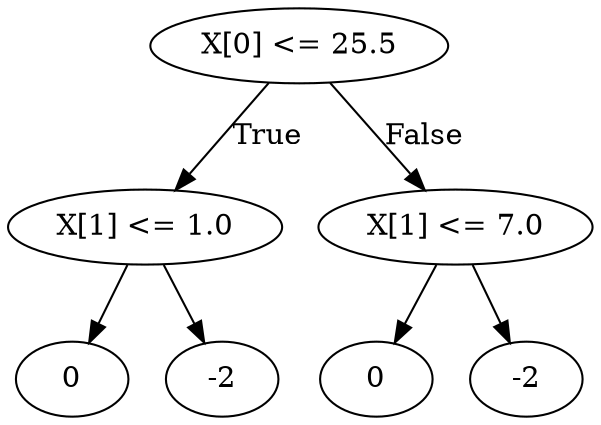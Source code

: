 digraph {
0 [label="X[0] <= 25.5"];
1 [label="X[1] <= 1.0"];
2 [label="0"];
1 -> 2 [label=""];
3 [label="-2"];
1 -> 3 [label=""];
0 -> 1 [label="True"];
4 [label="X[1] <= 7.0"];
5 [label="0"];
4 -> 5 [label=""];
6 [label="-2"];
4 -> 6 [label=""];
0 -> 4 [label="False"];

}